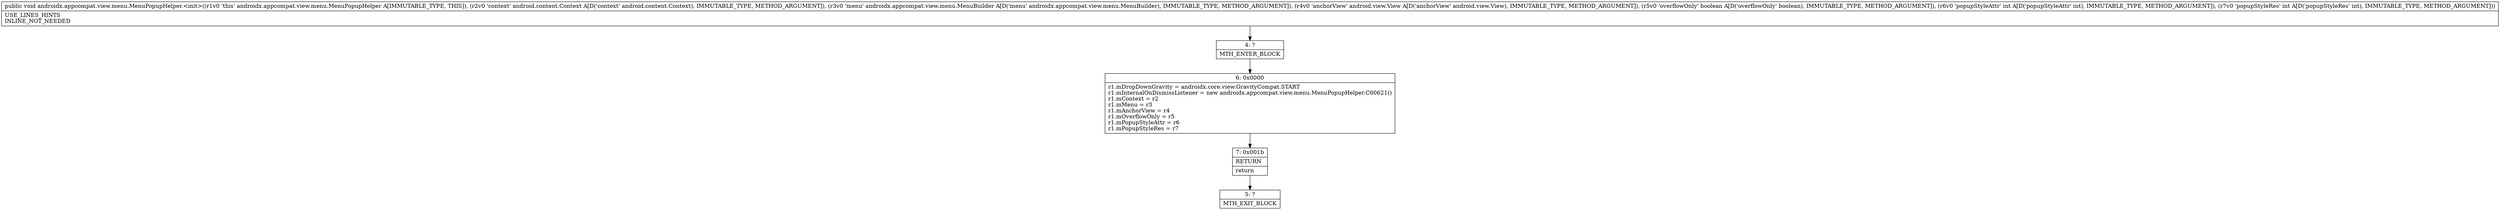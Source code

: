 digraph "CFG forandroidx.appcompat.view.menu.MenuPopupHelper.\<init\>(Landroid\/content\/Context;Landroidx\/appcompat\/view\/menu\/MenuBuilder;Landroid\/view\/View;ZII)V" {
Node_4 [shape=record,label="{4\:\ ?|MTH_ENTER_BLOCK\l}"];
Node_6 [shape=record,label="{6\:\ 0x0000|r1.mDropDownGravity = androidx.core.view.GravityCompat.START\lr1.mInternalOnDismissListener = new androidx.appcompat.view.menu.MenuPopupHelper.C00621()\lr1.mContext = r2\lr1.mMenu = r3\lr1.mAnchorView = r4\lr1.mOverflowOnly = r5\lr1.mPopupStyleAttr = r6\lr1.mPopupStyleRes = r7\l}"];
Node_7 [shape=record,label="{7\:\ 0x001b|RETURN\l|return\l}"];
Node_5 [shape=record,label="{5\:\ ?|MTH_EXIT_BLOCK\l}"];
MethodNode[shape=record,label="{public void androidx.appcompat.view.menu.MenuPopupHelper.\<init\>((r1v0 'this' androidx.appcompat.view.menu.MenuPopupHelper A[IMMUTABLE_TYPE, THIS]), (r2v0 'context' android.content.Context A[D('context' android.content.Context), IMMUTABLE_TYPE, METHOD_ARGUMENT]), (r3v0 'menu' androidx.appcompat.view.menu.MenuBuilder A[D('menu' androidx.appcompat.view.menu.MenuBuilder), IMMUTABLE_TYPE, METHOD_ARGUMENT]), (r4v0 'anchorView' android.view.View A[D('anchorView' android.view.View), IMMUTABLE_TYPE, METHOD_ARGUMENT]), (r5v0 'overflowOnly' boolean A[D('overflowOnly' boolean), IMMUTABLE_TYPE, METHOD_ARGUMENT]), (r6v0 'popupStyleAttr' int A[D('popupStyleAttr' int), IMMUTABLE_TYPE, METHOD_ARGUMENT]), (r7v0 'popupStyleRes' int A[D('popupStyleRes' int), IMMUTABLE_TYPE, METHOD_ARGUMENT]))  | USE_LINES_HINTS\lINLINE_NOT_NEEDED\l}"];
MethodNode -> Node_4;Node_4 -> Node_6;
Node_6 -> Node_7;
Node_7 -> Node_5;
}

